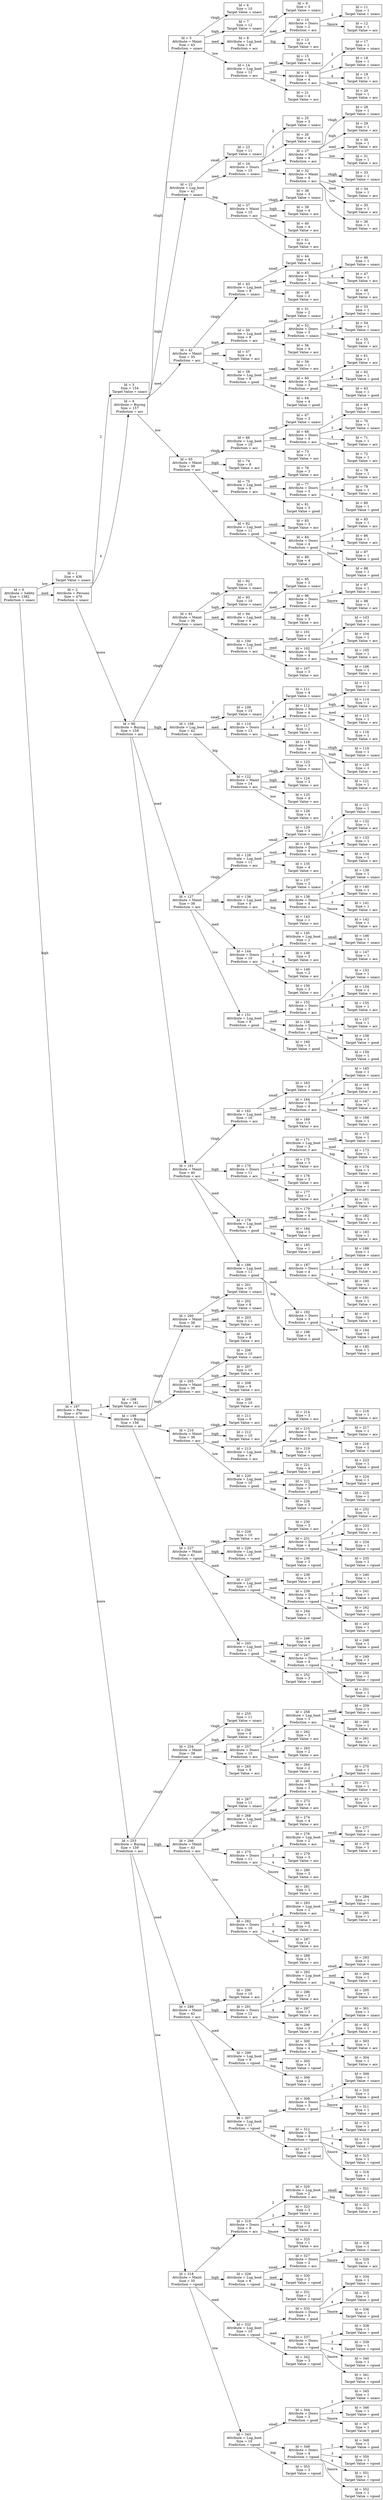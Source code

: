 digraph "Decision Tree" {
	rankdir=LR size="1000,500"
	node [shape=rectangle]
	"Id = 0
 Attribute = Safety
 Size = 1382
 Prediction = unacc" -> "Id = 1
 Size = 436
 Target Value = unacc" [label=low]
	"Id = 0
 Attribute = Safety
 Size = 1382
 Prediction = unacc" -> "Id = 2
 Attribute = Persons
 Size = 470
 Prediction = unacc" [label=med]
	"Id = 0
 Attribute = Safety
 Size = 1382
 Prediction = unacc" -> "Id = 197
 Attribute = Persons
 Size = 476
 Prediction = unacc" [label=high]
	"Id = 2
 Attribute = Persons
 Size = 470
 Prediction = unacc" -> "Id = 3
 Size = 154
 Target Value = unacc" [label=2]
	"Id = 2
 Attribute = Persons
 Size = 470
 Prediction = unacc" -> "Id = 4
 Attribute = Buying
 Size = 157
 Prediction = acc" [label=4]
	"Id = 2
 Attribute = Persons
 Size = 470
 Prediction = unacc" -> "Id = 90
 Attribute = Buying
 Size = 159
 Prediction = acc" [label=more]
	"Id = 197
 Attribute = Persons
 Size = 476
 Prediction = unacc" -> "Id = 198
 Size = 161
 Target Value = unacc" [label=2]
	"Id = 197
 Attribute = Persons
 Size = 476
 Prediction = unacc" -> "Id = 199
 Attribute = Buying
 Size = 156
 Prediction = acc" [label=4]
	"Id = 197
 Attribute = Persons
 Size = 476
 Prediction = unacc" -> "Id = 253
 Attribute = Buying
 Size = 159
 Prediction = acc" [label=more]
	"Id = 4
 Attribute = Buying
 Size = 157
 Prediction = acc" -> "Id = 5
 Attribute = Maint
 Size = 43
 Prediction = unacc" [label=vhigh]
	"Id = 4
 Attribute = Buying
 Size = 157
 Prediction = acc" -> "Id = 22
 Attribute = Lug_boot
 Size = 41
 Prediction = unacc" [label=high]
	"Id = 4
 Attribute = Buying
 Size = 157
 Prediction = acc" -> "Id = 42
 Attribute = Maint
 Size = 35
 Prediction = acc" [label=med]
	"Id = 4
 Attribute = Buying
 Size = 157
 Prediction = acc" -> "Id = 65
 Attribute = Maint
 Size = 38
 Prediction = acc" [label=low]
	"Id = 90
 Attribute = Buying
 Size = 159
 Prediction = acc" -> "Id = 91
 Attribute = Maint
 Size = 39
 Prediction = unacc" [label=vhigh]
	"Id = 90
 Attribute = Buying
 Size = 159
 Prediction = acc" -> "Id = 108
 Attribute = Lug_boot
 Size = 42
 Prediction = unacc" [label=high]
	"Id = 90
 Attribute = Buying
 Size = 159
 Prediction = acc" -> "Id = 127
 Attribute = Maint
 Size = 38
 Prediction = acc" [label=med]
	"Id = 90
 Attribute = Buying
 Size = 159
 Prediction = acc" -> "Id = 161
 Attribute = Maint
 Size = 40
 Prediction = acc" [label=low]
	"Id = 199
 Attribute = Buying
 Size = 156
 Prediction = acc" -> "Id = 200
 Attribute = Maint
 Size = 38
 Prediction = acc" [label=vhigh]
	"Id = 199
 Attribute = Buying
 Size = 156
 Prediction = acc" -> "Id = 205
 Attribute = Maint
 Size = 39
 Prediction = acc" [label=high]
	"Id = 199
 Attribute = Buying
 Size = 156
 Prediction = acc" -> "Id = 210
 Attribute = Maint
 Size = 38
 Prediction = acc" [label=med]
	"Id = 199
 Attribute = Buying
 Size = 156
 Prediction = acc" -> "Id = 227
 Attribute = Maint
 Size = 41
 Prediction = vgood" [label=low]
	"Id = 253
 Attribute = Buying
 Size = 159
 Prediction = acc" -> "Id = 254
 Attribute = Maint
 Size = 39
 Prediction = unacc" [label=vhigh]
	"Id = 253
 Attribute = Buying
 Size = 159
 Prediction = acc" -> "Id = 266
 Attribute = Maint
 Size = 43
 Prediction = acc" [label=high]
	"Id = 253
 Attribute = Buying
 Size = 159
 Prediction = acc" -> "Id = 289
 Attribute = Maint
 Size = 42
 Prediction = acc" [label=med]
	"Id = 253
 Attribute = Buying
 Size = 159
 Prediction = acc" -> "Id = 318
 Attribute = Maint
 Size = 35
 Prediction = vgood" [label=low]
	"Id = 5
 Attribute = Maint
 Size = 43
 Prediction = unacc" -> "Id = 6
 Size = 10
 Target Value = unacc" [label=vhigh]
	"Id = 5
 Attribute = Maint
 Size = 43
 Prediction = unacc" -> "Id = 7
 Size = 12
 Target Value = unacc" [label=high]
	"Id = 5
 Attribute = Maint
 Size = 43
 Prediction = unacc" -> "Id = 8
 Attribute = Lug_boot
 Size = 9
 Prediction = acc" [label=med]
	"Id = 5
 Attribute = Maint
 Size = 43
 Prediction = unacc" -> "Id = 14
 Attribute = Lug_boot
 Size = 12
 Prediction = acc" [label=low]
	"Id = 22
 Attribute = Lug_boot
 Size = 41
 Prediction = unacc" -> "Id = 23
 Size = 11
 Target Value = unacc" [label=small]
	"Id = 22
 Attribute = Lug_boot
 Size = 41
 Prediction = unacc" -> "Id = 24
 Attribute = Doors
 Size = 15
 Prediction = unacc" [label=med]
	"Id = 22
 Attribute = Lug_boot
 Size = 41
 Prediction = unacc" -> "Id = 37
 Attribute = Maint
 Size = 15
 Prediction = acc" [label=big]
	"Id = 42
 Attribute = Maint
 Size = 35
 Prediction = acc" -> "Id = 43
 Attribute = Lug_boot
 Size = 9
 Prediction = unacc" [label=vhigh]
	"Id = 42
 Attribute = Maint
 Size = 35
 Prediction = acc" -> "Id = 50
 Attribute = Lug_boot
 Size = 9
 Prediction = acc" [label=high]
	"Id = 42
 Attribute = Maint
 Size = 35
 Prediction = acc" -> "Id = 57
 Size = 9
 Target Value = acc" [label=med]
	"Id = 42
 Attribute = Maint
 Size = 35
 Prediction = acc" -> "Id = 58
 Attribute = Lug_boot
 Size = 8
 Prediction = good" [label=low]
	"Id = 65
 Attribute = Maint
 Size = 38
 Prediction = acc" -> "Id = 66
 Attribute = Lug_boot
 Size = 10
 Prediction = acc" [label=vhigh]
	"Id = 65
 Attribute = Maint
 Size = 38
 Prediction = acc" -> "Id = 74
 Size = 8
 Target Value = acc" [label=high]
	"Id = 65
 Attribute = Maint
 Size = 38
 Prediction = acc" -> "Id = 75
 Attribute = Lug_boot
 Size = 9
 Prediction = acc" [label=med]
	"Id = 65
 Attribute = Maint
 Size = 38
 Prediction = acc" -> "Id = 82
 Attribute = Lug_boot
 Size = 11
 Prediction = good" [label=low]
	"Id = 91
 Attribute = Maint
 Size = 39
 Prediction = unacc" -> "Id = 92
 Size = 10
 Target Value = unacc" [label=vhigh]
	"Id = 91
 Attribute = Maint
 Size = 39
 Prediction = unacc" -> "Id = 93
 Size = 10
 Target Value = unacc" [label=high]
	"Id = 91
 Attribute = Maint
 Size = 39
 Prediction = unacc" -> "Id = 94
 Attribute = Lug_boot
 Size = 8
 Prediction = acc" [label=med]
	"Id = 91
 Attribute = Maint
 Size = 39
 Prediction = unacc" -> "Id = 100
 Attribute = Lug_boot
 Size = 11
 Prediction = acc" [label=low]
	"Id = 108
 Attribute = Lug_boot
 Size = 42
 Prediction = unacc" -> "Id = 109
 Size = 15
 Target Value = unacc" [label=small]
	"Id = 108
 Attribute = Lug_boot
 Size = 42
 Prediction = unacc" -> "Id = 110
 Attribute = Doors
 Size = 13
 Prediction = acc" [label=med]
	"Id = 108
 Attribute = Lug_boot
 Size = 42
 Prediction = unacc" -> "Id = 122
 Attribute = Maint
 Size = 14
 Prediction = acc" [label=big]
	"Id = 127
 Attribute = Maint
 Size = 38
 Prediction = acc" -> "Id = 128
 Attribute = Lug_boot
 Size = 11
 Prediction = acc" [label=vhigh]
	"Id = 127
 Attribute = Maint
 Size = 38
 Prediction = acc" -> "Id = 136
 Attribute = Lug_boot
 Size = 8
 Prediction = acc" [label=high]
	"Id = 127
 Attribute = Maint
 Size = 38
 Prediction = acc" -> "Id = 144
 Attribute = Doors
 Size = 10
 Prediction = acc" [label=med]
	"Id = 127
 Attribute = Maint
 Size = 38
 Prediction = acc" -> "Id = 151
 Attribute = Lug_boot
 Size = 9
 Prediction = good" [label=low]
	"Id = 161
 Attribute = Maint
 Size = 40
 Prediction = acc" -> "Id = 162
 Attribute = Lug_boot
 Size = 10
 Prediction = acc" [label=vhigh]
	"Id = 161
 Attribute = Maint
 Size = 40
 Prediction = acc" -> "Id = 170
 Attribute = Doors
 Size = 11
 Prediction = acc" [label=high]
	"Id = 161
 Attribute = Maint
 Size = 40
 Prediction = acc" -> "Id = 178
 Attribute = Lug_boot
 Size = 8
 Prediction = good" [label=med]
	"Id = 161
 Attribute = Maint
 Size = 40
 Prediction = acc" -> "Id = 186
 Attribute = Lug_boot
 Size = 11
 Prediction = good" [label=low]
	"Id = 200
 Attribute = Maint
 Size = 38
 Prediction = acc" -> "Id = 201
 Size = 10
 Target Value = unacc" [label=vhigh]
	"Id = 200
 Attribute = Maint
 Size = 38
 Prediction = acc" -> "Id = 202
 Size = 9
 Target Value = unacc" [label=high]
	"Id = 200
 Attribute = Maint
 Size = 38
 Prediction = acc" -> "Id = 203
 Size = 11
 Target Value = acc" [label=med]
	"Id = 200
 Attribute = Maint
 Size = 38
 Prediction = acc" -> "Id = 204
 Size = 8
 Target Value = acc" [label=low]
	"Id = 205
 Attribute = Maint
 Size = 39
 Prediction = acc" -> "Id = 206
 Size = 10
 Target Value = unacc" [label=vhigh]
	"Id = 205
 Attribute = Maint
 Size = 39
 Prediction = acc" -> "Id = 207
 Size = 10
 Target Value = acc" [label=high]
	"Id = 205
 Attribute = Maint
 Size = 39
 Prediction = acc" -> "Id = 208
 Size = 9
 Target Value = acc" [label=med]
	"Id = 205
 Attribute = Maint
 Size = 39
 Prediction = acc" -> "Id = 209
 Size = 10
 Target Value = acc" [label=low]
	"Id = 210
 Attribute = Maint
 Size = 38
 Prediction = acc" -> "Id = 211
 Size = 9
 Target Value = acc" [label=vhigh]
	"Id = 210
 Attribute = Maint
 Size = 38
 Prediction = acc" -> "Id = 212
 Size = 10
 Target Value = acc" [label=high]
	"Id = 210
 Attribute = Maint
 Size = 38
 Prediction = acc" -> "Id = 213
 Attribute = Lug_boot
 Size = 9
 Prediction = acc" [label=med]
	"Id = 210
 Attribute = Maint
 Size = 38
 Prediction = acc" -> "Id = 220
 Attribute = Lug_boot
 Size = 10
 Prediction = good" [label=low]
	"Id = 227
 Attribute = Maint
 Size = 41
 Prediction = vgood" -> "Id = 228
 Size = 10
 Target Value = acc" [label=vhigh]
	"Id = 227
 Attribute = Maint
 Size = 41
 Prediction = vgood" -> "Id = 229
 Attribute = Lug_boot
 Size = 10
 Prediction = vgood" [label=high]
	"Id = 227
 Attribute = Maint
 Size = 41
 Prediction = vgood" -> "Id = 237
 Attribute = Lug_boot
 Size = 10
 Prediction = vgood" [label=med]
	"Id = 227
 Attribute = Maint
 Size = 41
 Prediction = vgood" -> "Id = 245
 Attribute = Lug_boot
 Size = 11
 Prediction = good" [label=low]
	"Id = 254
 Attribute = Maint
 Size = 39
 Prediction = unacc" -> "Id = 255
 Size = 11
 Target Value = unacc" [label=vhigh]
	"Id = 254
 Attribute = Maint
 Size = 39
 Prediction = unacc" -> "Id = 256
 Size = 9
 Target Value = unacc" [label=high]
	"Id = 254
 Attribute = Maint
 Size = 39
 Prediction = unacc" -> "Id = 257
 Attribute = Doors
 Size = 10
 Prediction = acc" [label=med]
	"Id = 254
 Attribute = Maint
 Size = 39
 Prediction = unacc" -> "Id = 265
 Size = 9
 Target Value = acc" [label=low]
	"Id = 266
 Attribute = Maint
 Size = 43
 Prediction = acc" -> "Id = 267
 Size = 11
 Target Value = unacc" [label=vhigh]
	"Id = 266
 Attribute = Maint
 Size = 43
 Prediction = acc" -> "Id = 268
 Attribute = Lug_boot
 Size = 11
 Prediction = acc" [label=high]
	"Id = 266
 Attribute = Maint
 Size = 43
 Prediction = acc" -> "Id = 275
 Attribute = Doors
 Size = 11
 Prediction = acc" [label=med]
	"Id = 266
 Attribute = Maint
 Size = 43
 Prediction = acc" -> "Id = 282
 Attribute = Doors
 Size = 10
 Prediction = acc" [label=low]
	"Id = 289
 Attribute = Maint
 Size = 42
 Prediction = acc" -> "Id = 290
 Size = 10
 Target Value = acc" [label=vhigh]
	"Id = 289
 Attribute = Maint
 Size = 42
 Prediction = acc" -> "Id = 291
 Attribute = Doors
 Size = 12
 Prediction = acc" [label=high]
	"Id = 289
 Attribute = Maint
 Size = 42
 Prediction = acc" -> "Id = 299
 Attribute = Lug_boot
 Size = 9
 Prediction = vgood" [label=med]
	"Id = 289
 Attribute = Maint
 Size = 42
 Prediction = acc" -> "Id = 307
 Attribute = Lug_boot
 Size = 11
 Prediction = vgood" [label=low]
	"Id = 318
 Attribute = Maint
 Size = 35
 Prediction = vgood" -> "Id = 319
 Attribute = Doors
 Size = 9
 Prediction = acc" [label=vhigh]
	"Id = 318
 Attribute = Maint
 Size = 35
 Prediction = vgood" -> "Id = 326
 Attribute = Lug_boot
 Size = 6
 Prediction = vgood" [label=high]
	"Id = 318
 Attribute = Maint
 Size = 35
 Prediction = vgood" -> "Id = 332
 Attribute = Lug_boot
 Size = 10
 Prediction = vgood" [label=med]
	"Id = 318
 Attribute = Maint
 Size = 35
 Prediction = vgood" -> "Id = 343
 Attribute = Lug_boot
 Size = 10
 Prediction = vgood" [label=low]
	"Id = 8
 Attribute = Lug_boot
 Size = 9
 Prediction = acc" -> "Id = 9
 Size = 3
 Target Value = unacc" [label=small]
	"Id = 8
 Attribute = Lug_boot
 Size = 9
 Prediction = acc" -> "Id = 10
 Attribute = Doors
 Size = 2
 Prediction = acc" [label=med]
	"Id = 8
 Attribute = Lug_boot
 Size = 9
 Prediction = acc" -> "Id = 13
 Size = 4
 Target Value = acc" [label=big]
	"Id = 14
 Attribute = Lug_boot
 Size = 12
 Prediction = acc" -> "Id = 15
 Size = 4
 Target Value = unacc" [label=small]
	"Id = 14
 Attribute = Lug_boot
 Size = 12
 Prediction = acc" -> "Id = 16
 Attribute = Doors
 Size = 4
 Prediction = acc" [label=med]
	"Id = 14
 Attribute = Lug_boot
 Size = 12
 Prediction = acc" -> "Id = 21
 Size = 4
 Target Value = acc" [label=big]
	"Id = 24
 Attribute = Doors
 Size = 15
 Prediction = unacc" -> "Id = 25
 Size = 3
 Target Value = unacc" [label=2]
	"Id = 24
 Attribute = Doors
 Size = 15
 Prediction = unacc" -> "Id = 26
 Size = 4
 Target Value = unacc" [label=3]
	"Id = 24
 Attribute = Doors
 Size = 15
 Prediction = unacc" -> "Id = 27
 Attribute = Maint
 Size = 4
 Prediction = acc" [label=4]
	"Id = 24
 Attribute = Doors
 Size = 15
 Prediction = unacc" -> "Id = 32
 Attribute = Maint
 Size = 4
 Prediction = acc" [label="5more"]
	"Id = 37
 Attribute = Maint
 Size = 15
 Prediction = acc" -> "Id = 38
 Size = 3
 Target Value = unacc" [label=vhigh]
	"Id = 37
 Attribute = Maint
 Size = 15
 Prediction = acc" -> "Id = 39
 Size = 4
 Target Value = acc" [label=high]
	"Id = 37
 Attribute = Maint
 Size = 15
 Prediction = acc" -> "Id = 40
 Size = 4
 Target Value = acc" [label=med]
	"Id = 37
 Attribute = Maint
 Size = 15
 Prediction = acc" -> "Id = 41
 Size = 4
 Target Value = acc" [label=low]
	"Id = 43
 Attribute = Lug_boot
 Size = 9
 Prediction = unacc" -> "Id = 44
 Size = 4
 Target Value = unacc" [label=small]
	"Id = 43
 Attribute = Lug_boot
 Size = 9
 Prediction = unacc" -> "Id = 45
 Attribute = Doors
 Size = 3
 Prediction = acc" [label=med]
	"Id = 43
 Attribute = Lug_boot
 Size = 9
 Prediction = unacc" -> "Id = 49
 Size = 2
 Target Value = acc" [label=big]
	"Id = 50
 Attribute = Lug_boot
 Size = 9
 Prediction = acc" -> "Id = 51
 Size = 2
 Target Value = unacc" [label=small]
	"Id = 50
 Attribute = Lug_boot
 Size = 9
 Prediction = acc" -> "Id = 52
 Attribute = Doors
 Size = 3
 Prediction = unacc" [label=med]
	"Id = 50
 Attribute = Lug_boot
 Size = 9
 Prediction = acc" -> "Id = 56
 Size = 4
 Target Value = acc" [label=big]
	"Id = 58
 Attribute = Lug_boot
 Size = 8
 Prediction = good" -> "Id = 59
 Size = 1
 Target Value = acc" [label=small]
	"Id = 58
 Attribute = Lug_boot
 Size = 8
 Prediction = good" -> "Id = 60
 Attribute = Doors
 Size = 3
 Prediction = good" [label=med]
	"Id = 58
 Attribute = Lug_boot
 Size = 8
 Prediction = good" -> "Id = 64
 Size = 4
 Target Value = good" [label=big]
	"Id = 66
 Attribute = Lug_boot
 Size = 10
 Prediction = acc" -> "Id = 67
 Size = 3
 Target Value = unacc" [label=small]
	"Id = 66
 Attribute = Lug_boot
 Size = 10
 Prediction = acc" -> "Id = 68
 Attribute = Doors
 Size = 4
 Prediction = acc" [label=med]
	"Id = 66
 Attribute = Lug_boot
 Size = 10
 Prediction = acc" -> "Id = 73
 Size = 3
 Target Value = acc" [label=big]
	"Id = 75
 Attribute = Lug_boot
 Size = 9
 Prediction = acc" -> "Id = 76
 Size = 3
 Target Value = acc" [label=small]
	"Id = 75
 Attribute = Lug_boot
 Size = 9
 Prediction = acc" -> "Id = 77
 Attribute = Doors
 Size = 3
 Prediction = acc" [label=med]
	"Id = 75
 Attribute = Lug_boot
 Size = 9
 Prediction = acc" -> "Id = 81
 Size = 3
 Target Value = good" [label=big]
	"Id = 82
 Attribute = Lug_boot
 Size = 11
 Prediction = good" -> "Id = 83
 Size = 3
 Target Value = acc" [label=small]
	"Id = 82
 Attribute = Lug_boot
 Size = 11
 Prediction = good" -> "Id = 84
 Attribute = Doors
 Size = 4
 Prediction = good" [label=med]
	"Id = 82
 Attribute = Lug_boot
 Size = 11
 Prediction = good" -> "Id = 89
 Size = 4
 Target Value = good" [label=big]
	"Id = 94
 Attribute = Lug_boot
 Size = 8
 Prediction = acc" -> "Id = 95
 Size = 3
 Target Value = unacc" [label=small]
	"Id = 94
 Attribute = Lug_boot
 Size = 8
 Prediction = acc" -> "Id = 96
 Attribute = Doors
 Size = 2
 Prediction = acc" [label=med]
	"Id = 94
 Attribute = Lug_boot
 Size = 8
 Prediction = acc" -> "Id = 99
 Size = 3
 Target Value = acc" [label=big]
	"Id = 100
 Attribute = Lug_boot
 Size = 11
 Prediction = acc" -> "Id = 101
 Size = 4
 Target Value = unacc" [label=small]
	"Id = 100
 Attribute = Lug_boot
 Size = 11
 Prediction = acc" -> "Id = 102
 Attribute = Doors
 Size = 4
 Prediction = acc" [label=med]
	"Id = 100
 Attribute = Lug_boot
 Size = 11
 Prediction = acc" -> "Id = 107
 Size = 3
 Target Value = acc" [label=big]
	"Id = 110
 Attribute = Doors
 Size = 13
 Prediction = acc" -> "Id = 111
 Size = 4
 Target Value = unacc" [label=2]
	"Id = 110
 Attribute = Doors
 Size = 13
 Prediction = acc" -> "Id = 112
 Attribute = Maint
 Size = 4
 Prediction = acc" [label=3]
	"Id = 110
 Attribute = Doors
 Size = 13
 Prediction = acc" -> "Id = 117
 Size = 2
 Target Value = acc" [label=4]
	"Id = 110
 Attribute = Doors
 Size = 13
 Prediction = acc" -> "Id = 118
 Attribute = Maint
 Size = 3
 Prediction = acc" [label="5more"]
	"Id = 122
 Attribute = Maint
 Size = 14
 Prediction = acc" -> "Id = 123
 Size = 3
 Target Value = unacc" [label=vhigh]
	"Id = 122
 Attribute = Maint
 Size = 14
 Prediction = acc" -> "Id = 124
 Size = 3
 Target Value = acc" [label=high]
	"Id = 122
 Attribute = Maint
 Size = 14
 Prediction = acc" -> "Id = 125
 Size = 4
 Target Value = acc" [label=med]
	"Id = 122
 Attribute = Maint
 Size = 14
 Prediction = acc" -> "Id = 126
 Size = 4
 Target Value = acc" [label=low]
	"Id = 128
 Attribute = Lug_boot
 Size = 11
 Prediction = acc" -> "Id = 129
 Size = 3
 Target Value = unacc" [label=small]
	"Id = 128
 Attribute = Lug_boot
 Size = 11
 Prediction = acc" -> "Id = 130
 Attribute = Doors
 Size = 4
 Prediction = acc" [label=med]
	"Id = 128
 Attribute = Lug_boot
 Size = 11
 Prediction = acc" -> "Id = 135
 Size = 4
 Target Value = acc" [label=big]
	"Id = 136
 Attribute = Lug_boot
 Size = 8
 Prediction = acc" -> "Id = 137
 Size = 3
 Target Value = unacc" [label=small]
	"Id = 136
 Attribute = Lug_boot
 Size = 8
 Prediction = acc" -> "Id = 138
 Attribute = Doors
 Size = 4
 Prediction = acc" [label=med]
	"Id = 136
 Attribute = Lug_boot
 Size = 8
 Prediction = acc" -> "Id = 143
 Size = 1
 Target Value = acc" [label=big]
	"Id = 144
 Attribute = Doors
 Size = 10
 Prediction = acc" -> "Id = 145
 Attribute = Lug_boot
 Size = 2
 Prediction = acc" [label=2]
	"Id = 144
 Attribute = Doors
 Size = 10
 Prediction = acc" -> "Id = 148
 Size = 3
 Target Value = acc" [label=3]
	"Id = 144
 Attribute = Doors
 Size = 10
 Prediction = acc" -> "Id = 149
 Size = 2
 Target Value = acc" [label=4]
	"Id = 144
 Attribute = Doors
 Size = 10
 Prediction = acc" -> "Id = 150
 Size = 3
 Target Value = acc" [label="5more"]
	"Id = 151
 Attribute = Lug_boot
 Size = 9
 Prediction = good" -> "Id = 152
 Attribute = Doors
 Size = 3
 Prediction = acc" [label=small]
	"Id = 151
 Attribute = Lug_boot
 Size = 9
 Prediction = good" -> "Id = 156
 Attribute = Doors
 Size = 3
 Prediction = good" [label=med]
	"Id = 151
 Attribute = Lug_boot
 Size = 9
 Prediction = good" -> "Id = 160
 Size = 3
 Target Value = good" [label=big]
	"Id = 162
 Attribute = Lug_boot
 Size = 10
 Prediction = acc" -> "Id = 163
 Size = 3
 Target Value = unacc" [label=small]
	"Id = 162
 Attribute = Lug_boot
 Size = 10
 Prediction = acc" -> "Id = 164
 Attribute = Doors
 Size = 4
 Prediction = acc" [label=med]
	"Id = 162
 Attribute = Lug_boot
 Size = 10
 Prediction = acc" -> "Id = 169
 Size = 3
 Target Value = acc" [label=big]
	"Id = 170
 Attribute = Doors
 Size = 11
 Prediction = acc" -> "Id = 171
 Attribute = Lug_boot
 Size = 3
 Prediction = acc" [label=2]
	"Id = 170
 Attribute = Doors
 Size = 11
 Prediction = acc" -> "Id = 175
 Size = 3
 Target Value = acc" [label=3]
	"Id = 170
 Attribute = Doors
 Size = 11
 Prediction = acc" -> "Id = 176
 Size = 3
 Target Value = acc" [label=4]
	"Id = 170
 Attribute = Doors
 Size = 11
 Prediction = acc" -> "Id = 177
 Size = 2
 Target Value = acc" [label="5more"]
	"Id = 178
 Attribute = Lug_boot
 Size = 8
 Prediction = good" -> "Id = 179
 Attribute = Doors
 Size = 4
 Prediction = acc" [label=small]
	"Id = 178
 Attribute = Lug_boot
 Size = 8
 Prediction = good" -> "Id = 184
 Size = 3
 Target Value = good" [label=med]
	"Id = 178
 Attribute = Lug_boot
 Size = 8
 Prediction = good" -> "Id = 185
 Size = 1
 Target Value = good" [label=big]
	"Id = 186
 Attribute = Lug_boot
 Size = 11
 Prediction = good" -> "Id = 187
 Attribute = Doors
 Size = 4
 Prediction = acc" [label=small]
	"Id = 186
 Attribute = Lug_boot
 Size = 11
 Prediction = good" -> "Id = 192
 Attribute = Doors
 Size = 3
 Prediction = good" [label=med]
	"Id = 186
 Attribute = Lug_boot
 Size = 11
 Prediction = good" -> "Id = 196
 Size = 4
 Target Value = good" [label=big]
	"Id = 213
 Attribute = Lug_boot
 Size = 9
 Prediction = acc" -> "Id = 214
 Size = 3
 Target Value = acc" [label=small]
	"Id = 213
 Attribute = Lug_boot
 Size = 9
 Prediction = acc" -> "Id = 215
 Attribute = Doors
 Size = 3
 Prediction = acc" [label=med]
	"Id = 213
 Attribute = Lug_boot
 Size = 9
 Prediction = acc" -> "Id = 219
 Size = 3
 Target Value = vgood" [label=big]
	"Id = 220
 Attribute = Lug_boot
 Size = 10
 Prediction = good" -> "Id = 221
 Size = 4
 Target Value = good" [label=small]
	"Id = 220
 Attribute = Lug_boot
 Size = 10
 Prediction = good" -> "Id = 222
 Attribute = Doors
 Size = 3
 Prediction = good" [label=med]
	"Id = 220
 Attribute = Lug_boot
 Size = 10
 Prediction = good" -> "Id = 226
 Size = 3
 Target Value = vgood" [label=big]
	"Id = 229
 Attribute = Lug_boot
 Size = 10
 Prediction = vgood" -> "Id = 230
 Size = 3
 Target Value = acc" [label=small]
	"Id = 229
 Attribute = Lug_boot
 Size = 10
 Prediction = vgood" -> "Id = 231
 Attribute = Doors
 Size = 4
 Prediction = vgood" [label=med]
	"Id = 229
 Attribute = Lug_boot
 Size = 10
 Prediction = vgood" -> "Id = 236
 Size = 3
 Target Value = vgood" [label=big]
	"Id = 237
 Attribute = Lug_boot
 Size = 10
 Prediction = vgood" -> "Id = 238
 Size = 3
 Target Value = good" [label=small]
	"Id = 237
 Attribute = Lug_boot
 Size = 10
 Prediction = vgood" -> "Id = 239
 Attribute = Doors
 Size = 4
 Prediction = vgood" [label=med]
	"Id = 237
 Attribute = Lug_boot
 Size = 10
 Prediction = vgood" -> "Id = 244
 Size = 3
 Target Value = vgood" [label=big]
	"Id = 245
 Attribute = Lug_boot
 Size = 11
 Prediction = good" -> "Id = 246
 Size = 4
 Target Value = good" [label=small]
	"Id = 245
 Attribute = Lug_boot
 Size = 11
 Prediction = good" -> "Id = 247
 Attribute = Doors
 Size = 4
 Prediction = vgood" [label=med]
	"Id = 245
 Attribute = Lug_boot
 Size = 11
 Prediction = good" -> "Id = 252
 Size = 3
 Target Value = vgood" [label=big]
	"Id = 257
 Attribute = Doors
 Size = 10
 Prediction = acc" -> "Id = 258
 Attribute = Lug_boot
 Size = 3
 Prediction = acc" [label=2]
	"Id = 257
 Attribute = Doors
 Size = 10
 Prediction = acc" -> "Id = 262
 Size = 3
 Target Value = acc" [label=3]
	"Id = 257
 Attribute = Doors
 Size = 10
 Prediction = acc" -> "Id = 263
 Size = 2
 Target Value = acc" [label=4]
	"Id = 257
 Attribute = Doors
 Size = 10
 Prediction = acc" -> "Id = 264
 Size = 2
 Target Value = acc" [label="5more"]
	"Id = 268
 Attribute = Lug_boot
 Size = 11
 Prediction = acc" -> "Id = 269
 Attribute = Doors
 Size = 3
 Prediction = acc" [label=small]
	"Id = 268
 Attribute = Lug_boot
 Size = 11
 Prediction = acc" -> "Id = 273
 Size = 4
 Target Value = acc" [label=med]
	"Id = 268
 Attribute = Lug_boot
 Size = 11
 Prediction = acc" -> "Id = 274
 Size = 4
 Target Value = acc" [label=big]
	"Id = 275
 Attribute = Doors
 Size = 11
 Prediction = acc" -> "Id = 276
 Attribute = Lug_boot
 Size = 2
 Prediction = acc" [label=2]
	"Id = 275
 Attribute = Doors
 Size = 11
 Prediction = acc" -> "Id = 279
 Size = 3
 Target Value = acc" [label=3]
	"Id = 275
 Attribute = Doors
 Size = 11
 Prediction = acc" -> "Id = 280
 Size = 3
 Target Value = acc" [label=4]
	"Id = 275
 Attribute = Doors
 Size = 11
 Prediction = acc" -> "Id = 281
 Size = 3
 Target Value = acc" [label="5more"]
	"Id = 282
 Attribute = Doors
 Size = 10
 Prediction = acc" -> "Id = 283
 Attribute = Lug_boot
 Size = 2
 Prediction = acc" [label=2]
	"Id = 282
 Attribute = Doors
 Size = 10
 Prediction = acc" -> "Id = 286
 Size = 3
 Target Value = acc" [label=3]
	"Id = 282
 Attribute = Doors
 Size = 10
 Prediction = acc" -> "Id = 287
 Size = 2
 Target Value = acc" [label=4]
	"Id = 282
 Attribute = Doors
 Size = 10
 Prediction = acc" -> "Id = 288
 Size = 3
 Target Value = acc" [label="5more"]
	"Id = 291
 Attribute = Doors
 Size = 12
 Prediction = acc" -> "Id = 292
 Attribute = Lug_boot
 Size = 3
 Prediction = acc" [label=2]
	"Id = 291
 Attribute = Doors
 Size = 12
 Prediction = acc" -> "Id = 296
 Size = 3
 Target Value = acc" [label=3]
	"Id = 291
 Attribute = Doors
 Size = 12
 Prediction = acc" -> "Id = 297
 Size = 3
 Target Value = acc" [label=4]
	"Id = 291
 Attribute = Doors
 Size = 12
 Prediction = acc" -> "Id = 298
 Size = 3
 Target Value = acc" [label="5more"]
	"Id = 299
 Attribute = Lug_boot
 Size = 9
 Prediction = vgood" -> "Id = 300
 Attribute = Doors
 Size = 4
 Prediction = acc" [label=small]
	"Id = 299
 Attribute = Lug_boot
 Size = 9
 Prediction = vgood" -> "Id = 305
 Size = 3
 Target Value = vgood" [label=med]
	"Id = 299
 Attribute = Lug_boot
 Size = 9
 Prediction = vgood" -> "Id = 306
 Size = 2
 Target Value = vgood" [label=big]
	"Id = 307
 Attribute = Lug_boot
 Size = 11
 Prediction = vgood" -> "Id = 308
 Attribute = Doors
 Size = 3
 Prediction = good" [label=small]
	"Id = 307
 Attribute = Lug_boot
 Size = 11
 Prediction = vgood" -> "Id = 312
 Attribute = Doors
 Size = 4
 Prediction = vgood" [label=med]
	"Id = 307
 Attribute = Lug_boot
 Size = 11
 Prediction = vgood" -> "Id = 317
 Size = 4
 Target Value = vgood" [label=big]
	"Id = 319
 Attribute = Doors
 Size = 9
 Prediction = acc" -> "Id = 320
 Attribute = Lug_boot
 Size = 2
 Prediction = acc" [label=2]
	"Id = 319
 Attribute = Doors
 Size = 9
 Prediction = acc" -> "Id = 323
 Size = 3
 Target Value = acc" [label=3]
	"Id = 319
 Attribute = Doors
 Size = 9
 Prediction = acc" -> "Id = 324
 Size = 3
 Target Value = acc" [label=4]
	"Id = 319
 Attribute = Doors
 Size = 9
 Prediction = acc" -> "Id = 325
 Size = 1
 Target Value = acc" [label="5more"]
	"Id = 326
 Attribute = Lug_boot
 Size = 6
 Prediction = vgood" -> "Id = 327
 Attribute = Doors
 Size = 2
 Prediction = acc" [label=small]
	"Id = 326
 Attribute = Lug_boot
 Size = 6
 Prediction = vgood" -> "Id = 330
 Size = 2
 Target Value = vgood" [label=med]
	"Id = 326
 Attribute = Lug_boot
 Size = 6
 Prediction = vgood" -> "Id = 331
 Size = 2
 Target Value = vgood" [label=big]
	"Id = 332
 Attribute = Lug_boot
 Size = 10
 Prediction = vgood" -> "Id = 333
 Attribute = Doors
 Size = 3
 Prediction = good" [label=small]
	"Id = 332
 Attribute = Lug_boot
 Size = 10
 Prediction = vgood" -> "Id = 337
 Attribute = Doors
 Size = 4
 Prediction = vgood" [label=med]
	"Id = 332
 Attribute = Lug_boot
 Size = 10
 Prediction = vgood" -> "Id = 342
 Size = 3
 Target Value = vgood" [label=big]
	"Id = 343
 Attribute = Lug_boot
 Size = 10
 Prediction = vgood" -> "Id = 344
 Attribute = Doors
 Size = 3
 Prediction = good" [label=small]
	"Id = 343
 Attribute = Lug_boot
 Size = 10
 Prediction = vgood" -> "Id = 348
 Attribute = Doors
 Size = 4
 Prediction = vgood" [label=med]
	"Id = 343
 Attribute = Lug_boot
 Size = 10
 Prediction = vgood" -> "Id = 353
 Size = 3
 Target Value = vgood" [label=big]
	"Id = 10
 Attribute = Doors
 Size = 2
 Prediction = acc" -> "Id = 11
 Size = 1
 Target Value = unacc" [label=2]
	"Id = 10
 Attribute = Doors
 Size = 2
 Prediction = acc" -> "Id = 12
 Size = 1
 Target Value = acc" [label="5more"]
	"Id = 16
 Attribute = Doors
 Size = 4
 Prediction = acc" -> "Id = 17
 Size = 1
 Target Value = unacc" [label=2]
	"Id = 16
 Attribute = Doors
 Size = 4
 Prediction = acc" -> "Id = 18
 Size = 1
 Target Value = unacc" [label=3]
	"Id = 16
 Attribute = Doors
 Size = 4
 Prediction = acc" -> "Id = 19
 Size = 1
 Target Value = acc" [label=4]
	"Id = 16
 Attribute = Doors
 Size = 4
 Prediction = acc" -> "Id = 20
 Size = 1
 Target Value = acc" [label="5more"]
	"Id = 27
 Attribute = Maint
 Size = 4
 Prediction = acc" -> "Id = 28
 Size = 1
 Target Value = unacc" [label=vhigh]
	"Id = 27
 Attribute = Maint
 Size = 4
 Prediction = acc" -> "Id = 29
 Size = 1
 Target Value = acc" [label=high]
	"Id = 27
 Attribute = Maint
 Size = 4
 Prediction = acc" -> "Id = 30
 Size = 1
 Target Value = acc" [label=med]
	"Id = 27
 Attribute = Maint
 Size = 4
 Prediction = acc" -> "Id = 31
 Size = 1
 Target Value = acc" [label=low]
	"Id = 32
 Attribute = Maint
 Size = 4
 Prediction = acc" -> "Id = 33
 Size = 1
 Target Value = unacc" [label=vhigh]
	"Id = 32
 Attribute = Maint
 Size = 4
 Prediction = acc" -> "Id = 34
 Size = 1
 Target Value = acc" [label=high]
	"Id = 32
 Attribute = Maint
 Size = 4
 Prediction = acc" -> "Id = 35
 Size = 1
 Target Value = acc" [label=med]
	"Id = 32
 Attribute = Maint
 Size = 4
 Prediction = acc" -> "Id = 36
 Size = 1
 Target Value = acc" [label=low]
	"Id = 45
 Attribute = Doors
 Size = 3
 Prediction = acc" -> "Id = 46
 Size = 1
 Target Value = unacc" [label=2]
	"Id = 45
 Attribute = Doors
 Size = 3
 Prediction = acc" -> "Id = 47
 Size = 1
 Target Value = acc" [label=4]
	"Id = 45
 Attribute = Doors
 Size = 3
 Prediction = acc" -> "Id = 48
 Size = 1
 Target Value = acc" [label="5more"]
	"Id = 52
 Attribute = Doors
 Size = 3
 Prediction = unacc" -> "Id = 53
 Size = 1
 Target Value = unacc" [label=2]
	"Id = 52
 Attribute = Doors
 Size = 3
 Prediction = unacc" -> "Id = 54
 Size = 1
 Target Value = unacc" [label=3]
	"Id = 52
 Attribute = Doors
 Size = 3
 Prediction = unacc" -> "Id = 55
 Size = 1
 Target Value = acc" [label="5more"]
	"Id = 60
 Attribute = Doors
 Size = 3
 Prediction = good" -> "Id = 61
 Size = 1
 Target Value = acc" [label=2]
	"Id = 60
 Attribute = Doors
 Size = 3
 Prediction = good" -> "Id = 62
 Size = 1
 Target Value = good" [label=4]
	"Id = 60
 Attribute = Doors
 Size = 3
 Prediction = good" -> "Id = 63
 Size = 1
 Target Value = good" [label="5more"]
	"Id = 68
 Attribute = Doors
 Size = 4
 Prediction = acc" -> "Id = 69
 Size = 1
 Target Value = unacc" [label=2]
	"Id = 68
 Attribute = Doors
 Size = 4
 Prediction = acc" -> "Id = 70
 Size = 1
 Target Value = unacc" [label=3]
	"Id = 68
 Attribute = Doors
 Size = 4
 Prediction = acc" -> "Id = 71
 Size = 1
 Target Value = acc" [label=4]
	"Id = 68
 Attribute = Doors
 Size = 4
 Prediction = acc" -> "Id = 72
 Size = 1
 Target Value = acc" [label="5more"]
	"Id = 77
 Attribute = Doors
 Size = 3
 Prediction = acc" -> "Id = 78
 Size = 1
 Target Value = acc" [label=2]
	"Id = 77
 Attribute = Doors
 Size = 3
 Prediction = acc" -> "Id = 79
 Size = 1
 Target Value = acc" [label=3]
	"Id = 77
 Attribute = Doors
 Size = 3
 Prediction = acc" -> "Id = 80
 Size = 1
 Target Value = good" [label=4]
	"Id = 84
 Attribute = Doors
 Size = 4
 Prediction = good" -> "Id = 85
 Size = 1
 Target Value = acc" [label=2]
	"Id = 84
 Attribute = Doors
 Size = 4
 Prediction = good" -> "Id = 86
 Size = 1
 Target Value = acc" [label=3]
	"Id = 84
 Attribute = Doors
 Size = 4
 Prediction = good" -> "Id = 87
 Size = 1
 Target Value = good" [label=4]
	"Id = 84
 Attribute = Doors
 Size = 4
 Prediction = good" -> "Id = 88
 Size = 1
 Target Value = good" [label="5more"]
	"Id = 96
 Attribute = Doors
 Size = 2
 Prediction = acc" -> "Id = 97
 Size = 1
 Target Value = unacc" [label=2]
	"Id = 96
 Attribute = Doors
 Size = 2
 Prediction = acc" -> "Id = 98
 Size = 1
 Target Value = acc" [label="5more"]
	"Id = 102
 Attribute = Doors
 Size = 4
 Prediction = acc" -> "Id = 103
 Size = 1
 Target Value = unacc" [label=2]
	"Id = 102
 Attribute = Doors
 Size = 4
 Prediction = acc" -> "Id = 104
 Size = 1
 Target Value = acc" [label=3]
	"Id = 102
 Attribute = Doors
 Size = 4
 Prediction = acc" -> "Id = 105
 Size = 1
 Target Value = acc" [label=4]
	"Id = 102
 Attribute = Doors
 Size = 4
 Prediction = acc" -> "Id = 106
 Size = 1
 Target Value = acc" [label="5more"]
	"Id = 112
 Attribute = Maint
 Size = 4
 Prediction = acc" -> "Id = 113
 Size = 1
 Target Value = unacc" [label=vhigh]
	"Id = 112
 Attribute = Maint
 Size = 4
 Prediction = acc" -> "Id = 114
 Size = 1
 Target Value = acc" [label=high]
	"Id = 112
 Attribute = Maint
 Size = 4
 Prediction = acc" -> "Id = 115
 Size = 1
 Target Value = acc" [label=med]
	"Id = 112
 Attribute = Maint
 Size = 4
 Prediction = acc" -> "Id = 116
 Size = 1
 Target Value = acc" [label=low]
	"Id = 118
 Attribute = Maint
 Size = 3
 Prediction = acc" -> "Id = 119
 Size = 1
 Target Value = unacc" [label=vhigh]
	"Id = 118
 Attribute = Maint
 Size = 3
 Prediction = acc" -> "Id = 120
 Size = 1
 Target Value = acc" [label=high]
	"Id = 118
 Attribute = Maint
 Size = 3
 Prediction = acc" -> "Id = 121
 Size = 1
 Target Value = acc" [label=med]
	"Id = 130
 Attribute = Doors
 Size = 4
 Prediction = acc" -> "Id = 131
 Size = 1
 Target Value = unacc" [label=2]
	"Id = 130
 Attribute = Doors
 Size = 4
 Prediction = acc" -> "Id = 132
 Size = 1
 Target Value = acc" [label=3]
	"Id = 130
 Attribute = Doors
 Size = 4
 Prediction = acc" -> "Id = 133
 Size = 1
 Target Value = acc" [label=4]
	"Id = 130
 Attribute = Doors
 Size = 4
 Prediction = acc" -> "Id = 134
 Size = 1
 Target Value = acc" [label="5more"]
	"Id = 138
 Attribute = Doors
 Size = 4
 Prediction = acc" -> "Id = 139
 Size = 1
 Target Value = unacc" [label=2]
	"Id = 138
 Attribute = Doors
 Size = 4
 Prediction = acc" -> "Id = 140
 Size = 1
 Target Value = acc" [label=3]
	"Id = 138
 Attribute = Doors
 Size = 4
 Prediction = acc" -> "Id = 141
 Size = 1
 Target Value = acc" [label=4]
	"Id = 138
 Attribute = Doors
 Size = 4
 Prediction = acc" -> "Id = 142
 Size = 1
 Target Value = acc" [label="5more"]
	"Id = 145
 Attribute = Lug_boot
 Size = 2
 Prediction = acc" -> "Id = 146
 Size = 1
 Target Value = unacc" [label=small]
	"Id = 145
 Attribute = Lug_boot
 Size = 2
 Prediction = acc" -> "Id = 147
 Size = 1
 Target Value = acc" [label=med]
	"Id = 152
 Attribute = Doors
 Size = 3
 Prediction = acc" -> "Id = 153
 Size = 1
 Target Value = unacc" [label=2]
	"Id = 152
 Attribute = Doors
 Size = 3
 Prediction = acc" -> "Id = 154
 Size = 1
 Target Value = acc" [label=3]
	"Id = 152
 Attribute = Doors
 Size = 3
 Prediction = acc" -> "Id = 155
 Size = 1
 Target Value = acc" [label=4]
	"Id = 156
 Attribute = Doors
 Size = 3
 Prediction = good" -> "Id = 157
 Size = 1
 Target Value = acc" [label=2]
	"Id = 156
 Attribute = Doors
 Size = 3
 Prediction = good" -> "Id = 158
 Size = 1
 Target Value = good" [label=4]
	"Id = 156
 Attribute = Doors
 Size = 3
 Prediction = good" -> "Id = 159
 Size = 1
 Target Value = good" [label="5more"]
	"Id = 164
 Attribute = Doors
 Size = 4
 Prediction = acc" -> "Id = 165
 Size = 1
 Target Value = unacc" [label=2]
	"Id = 164
 Attribute = Doors
 Size = 4
 Prediction = acc" -> "Id = 166
 Size = 1
 Target Value = acc" [label=3]
	"Id = 164
 Attribute = Doors
 Size = 4
 Prediction = acc" -> "Id = 167
 Size = 1
 Target Value = acc" [label=4]
	"Id = 164
 Attribute = Doors
 Size = 4
 Prediction = acc" -> "Id = 168
 Size = 1
 Target Value = acc" [label="5more"]
	"Id = 171
 Attribute = Lug_boot
 Size = 3
 Prediction = acc" -> "Id = 172
 Size = 1
 Target Value = unacc" [label=small]
	"Id = 171
 Attribute = Lug_boot
 Size = 3
 Prediction = acc" -> "Id = 173
 Size = 1
 Target Value = acc" [label=med]
	"Id = 171
 Attribute = Lug_boot
 Size = 3
 Prediction = acc" -> "Id = 174
 Size = 1
 Target Value = acc" [label=big]
	"Id = 179
 Attribute = Doors
 Size = 4
 Prediction = acc" -> "Id = 180
 Size = 1
 Target Value = unacc" [label=2]
	"Id = 179
 Attribute = Doors
 Size = 4
 Prediction = acc" -> "Id = 181
 Size = 1
 Target Value = acc" [label=3]
	"Id = 179
 Attribute = Doors
 Size = 4
 Prediction = acc" -> "Id = 182
 Size = 1
 Target Value = acc" [label=4]
	"Id = 179
 Attribute = Doors
 Size = 4
 Prediction = acc" -> "Id = 183
 Size = 1
 Target Value = acc" [label="5more"]
	"Id = 187
 Attribute = Doors
 Size = 4
 Prediction = acc" -> "Id = 188
 Size = 1
 Target Value = unacc" [label=2]
	"Id = 187
 Attribute = Doors
 Size = 4
 Prediction = acc" -> "Id = 189
 Size = 1
 Target Value = acc" [label=3]
	"Id = 187
 Attribute = Doors
 Size = 4
 Prediction = acc" -> "Id = 190
 Size = 1
 Target Value = acc" [label=4]
	"Id = 187
 Attribute = Doors
 Size = 4
 Prediction = acc" -> "Id = 191
 Size = 1
 Target Value = acc" [label="5more"]
	"Id = 192
 Attribute = Doors
 Size = 3
 Prediction = good" -> "Id = 193
 Size = 1
 Target Value = acc" [label=2]
	"Id = 192
 Attribute = Doors
 Size = 3
 Prediction = good" -> "Id = 194
 Size = 1
 Target Value = good" [label=4]
	"Id = 192
 Attribute = Doors
 Size = 3
 Prediction = good" -> "Id = 195
 Size = 1
 Target Value = good" [label="5more"]
	"Id = 215
 Attribute = Doors
 Size = 3
 Prediction = acc" -> "Id = 216
 Size = 1
 Target Value = acc" [label=2]
	"Id = 215
 Attribute = Doors
 Size = 3
 Prediction = acc" -> "Id = 217
 Size = 1
 Target Value = acc" [label=3]
	"Id = 215
 Attribute = Doors
 Size = 3
 Prediction = acc" -> "Id = 218
 Size = 1
 Target Value = vgood" [label="5more"]
	"Id = 222
 Attribute = Doors
 Size = 3
 Prediction = good" -> "Id = 223
 Size = 1
 Target Value = good" [label=2]
	"Id = 222
 Attribute = Doors
 Size = 3
 Prediction = good" -> "Id = 224
 Size = 1
 Target Value = good" [label=3]
	"Id = 222
 Attribute = Doors
 Size = 3
 Prediction = good" -> "Id = 225
 Size = 1
 Target Value = vgood" [label="5more"]
	"Id = 231
 Attribute = Doors
 Size = 4
 Prediction = vgood" -> "Id = 232
 Size = 1
 Target Value = acc" [label=2]
	"Id = 231
 Attribute = Doors
 Size = 4
 Prediction = vgood" -> "Id = 233
 Size = 1
 Target Value = acc" [label=3]
	"Id = 231
 Attribute = Doors
 Size = 4
 Prediction = vgood" -> "Id = 234
 Size = 1
 Target Value = vgood" [label=4]
	"Id = 231
 Attribute = Doors
 Size = 4
 Prediction = vgood" -> "Id = 235
 Size = 1
 Target Value = vgood" [label="5more"]
	"Id = 239
 Attribute = Doors
 Size = 4
 Prediction = vgood" -> "Id = 240
 Size = 1
 Target Value = good" [label=2]
	"Id = 239
 Attribute = Doors
 Size = 4
 Prediction = vgood" -> "Id = 241
 Size = 1
 Target Value = good" [label=3]
	"Id = 239
 Attribute = Doors
 Size = 4
 Prediction = vgood" -> "Id = 242
 Size = 1
 Target Value = vgood" [label=4]
	"Id = 239
 Attribute = Doors
 Size = 4
 Prediction = vgood" -> "Id = 243
 Size = 1
 Target Value = vgood" [label="5more"]
	"Id = 247
 Attribute = Doors
 Size = 4
 Prediction = vgood" -> "Id = 248
 Size = 1
 Target Value = good" [label=2]
	"Id = 247
 Attribute = Doors
 Size = 4
 Prediction = vgood" -> "Id = 249
 Size = 1
 Target Value = good" [label=3]
	"Id = 247
 Attribute = Doors
 Size = 4
 Prediction = vgood" -> "Id = 250
 Size = 1
 Target Value = vgood" [label=4]
	"Id = 247
 Attribute = Doors
 Size = 4
 Prediction = vgood" -> "Id = 251
 Size = 1
 Target Value = vgood" [label="5more"]
	"Id = 258
 Attribute = Lug_boot
 Size = 3
 Prediction = acc" -> "Id = 259
 Size = 1
 Target Value = unacc" [label=small]
	"Id = 258
 Attribute = Lug_boot
 Size = 3
 Prediction = acc" -> "Id = 260
 Size = 1
 Target Value = acc" [label=med]
	"Id = 258
 Attribute = Lug_boot
 Size = 3
 Prediction = acc" -> "Id = 261
 Size = 1
 Target Value = acc" [label=big]
	"Id = 269
 Attribute = Doors
 Size = 3
 Prediction = acc" -> "Id = 270
 Size = 1
 Target Value = unacc" [label=2]
	"Id = 269
 Attribute = Doors
 Size = 3
 Prediction = acc" -> "Id = 271
 Size = 1
 Target Value = acc" [label=3]
	"Id = 269
 Attribute = Doors
 Size = 3
 Prediction = acc" -> "Id = 272
 Size = 1
 Target Value = acc" [label="5more"]
	"Id = 276
 Attribute = Lug_boot
 Size = 2
 Prediction = acc" -> "Id = 277
 Size = 1
 Target Value = unacc" [label=small]
	"Id = 276
 Attribute = Lug_boot
 Size = 2
 Prediction = acc" -> "Id = 278
 Size = 1
 Target Value = acc" [label=big]
	"Id = 283
 Attribute = Lug_boot
 Size = 2
 Prediction = acc" -> "Id = 284
 Size = 1
 Target Value = unacc" [label=small]
	"Id = 283
 Attribute = Lug_boot
 Size = 2
 Prediction = acc" -> "Id = 285
 Size = 1
 Target Value = acc" [label=big]
	"Id = 292
 Attribute = Lug_boot
 Size = 3
 Prediction = acc" -> "Id = 293
 Size = 1
 Target Value = unacc" [label=small]
	"Id = 292
 Attribute = Lug_boot
 Size = 3
 Prediction = acc" -> "Id = 294
 Size = 1
 Target Value = acc" [label=med]
	"Id = 292
 Attribute = Lug_boot
 Size = 3
 Prediction = acc" -> "Id = 295
 Size = 1
 Target Value = acc" [label=big]
	"Id = 300
 Attribute = Doors
 Size = 4
 Prediction = acc" -> "Id = 301
 Size = 1
 Target Value = unacc" [label=2]
	"Id = 300
 Attribute = Doors
 Size = 4
 Prediction = acc" -> "Id = 302
 Size = 1
 Target Value = acc" [label=3]
	"Id = 300
 Attribute = Doors
 Size = 4
 Prediction = acc" -> "Id = 303
 Size = 1
 Target Value = acc" [label=4]
	"Id = 300
 Attribute = Doors
 Size = 4
 Prediction = acc" -> "Id = 304
 Size = 1
 Target Value = acc" [label="5more"]
	"Id = 308
 Attribute = Doors
 Size = 3
 Prediction = good" -> "Id = 309
 Size = 1
 Target Value = unacc" [label=2]
	"Id = 308
 Attribute = Doors
 Size = 3
 Prediction = good" -> "Id = 310
 Size = 1
 Target Value = good" [label=3]
	"Id = 308
 Attribute = Doors
 Size = 3
 Prediction = good" -> "Id = 311
 Size = 1
 Target Value = good" [label="5more"]
	"Id = 312
 Attribute = Doors
 Size = 4
 Prediction = vgood" -> "Id = 313
 Size = 1
 Target Value = good" [label=2]
	"Id = 312
 Attribute = Doors
 Size = 4
 Prediction = vgood" -> "Id = 314
 Size = 1
 Target Value = vgood" [label=3]
	"Id = 312
 Attribute = Doors
 Size = 4
 Prediction = vgood" -> "Id = 315
 Size = 1
 Target Value = vgood" [label=4]
	"Id = 312
 Attribute = Doors
 Size = 4
 Prediction = vgood" -> "Id = 316
 Size = 1
 Target Value = vgood" [label="5more"]
	"Id = 320
 Attribute = Lug_boot
 Size = 2
 Prediction = acc" -> "Id = 321
 Size = 1
 Target Value = unacc" [label=small]
	"Id = 320
 Attribute = Lug_boot
 Size = 2
 Prediction = acc" -> "Id = 322
 Size = 1
 Target Value = acc" [label=big]
	"Id = 327
 Attribute = Doors
 Size = 2
 Prediction = acc" -> "Id = 328
 Size = 1
 Target Value = unacc" [label=2]
	"Id = 327
 Attribute = Doors
 Size = 2
 Prediction = acc" -> "Id = 329
 Size = 1
 Target Value = acc" [label="5more"]
	"Id = 333
 Attribute = Doors
 Size = 3
 Prediction = good" -> "Id = 334
 Size = 1
 Target Value = unacc" [label=2]
	"Id = 333
 Attribute = Doors
 Size = 3
 Prediction = good" -> "Id = 335
 Size = 1
 Target Value = good" [label=4]
	"Id = 333
 Attribute = Doors
 Size = 3
 Prediction = good" -> "Id = 336
 Size = 1
 Target Value = good" [label="5more"]
	"Id = 337
 Attribute = Doors
 Size = 4
 Prediction = vgood" -> "Id = 338
 Size = 1
 Target Value = good" [label=2]
	"Id = 337
 Attribute = Doors
 Size = 4
 Prediction = vgood" -> "Id = 339
 Size = 1
 Target Value = vgood" [label=3]
	"Id = 337
 Attribute = Doors
 Size = 4
 Prediction = vgood" -> "Id = 340
 Size = 1
 Target Value = vgood" [label=4]
	"Id = 337
 Attribute = Doors
 Size = 4
 Prediction = vgood" -> "Id = 341
 Size = 1
 Target Value = vgood" [label="5more"]
	"Id = 344
 Attribute = Doors
 Size = 3
 Prediction = good" -> "Id = 345
 Size = 1
 Target Value = unacc" [label=2]
	"Id = 344
 Attribute = Doors
 Size = 3
 Prediction = good" -> "Id = 346
 Size = 1
 Target Value = good" [label=3]
	"Id = 344
 Attribute = Doors
 Size = 3
 Prediction = good" -> "Id = 347
 Size = 1
 Target Value = good" [label="5more"]
	"Id = 348
 Attribute = Doors
 Size = 4
 Prediction = vgood" -> "Id = 349
 Size = 1
 Target Value = good" [label=2]
	"Id = 348
 Attribute = Doors
 Size = 4
 Prediction = vgood" -> "Id = 350
 Size = 1
 Target Value = vgood" [label=3]
	"Id = 348
 Attribute = Doors
 Size = 4
 Prediction = vgood" -> "Id = 351
 Size = 1
 Target Value = vgood" [label=4]
	"Id = 348
 Attribute = Doors
 Size = 4
 Prediction = vgood" -> "Id = 352
 Size = 1
 Target Value = vgood" [label="5more"]
}
